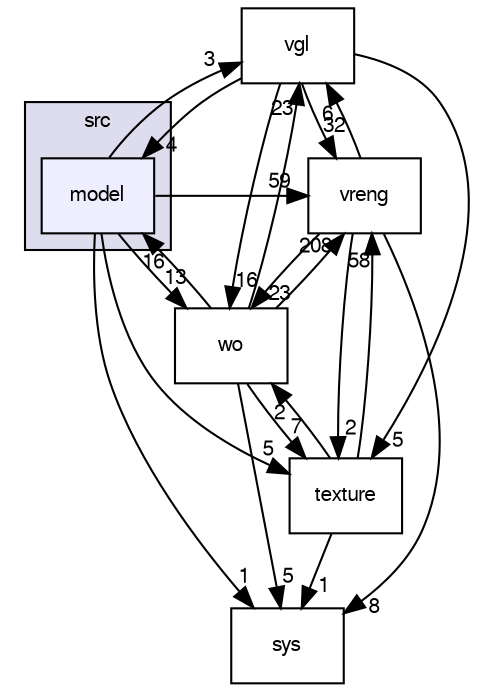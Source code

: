 digraph "src/model" {
  bgcolor=transparent;
  compound=true
  node [ fontsize="10", fontname="FreeSans"];
  edge [ labelfontsize="10", labelfontname="FreeSans"];
  subgraph clusterdir_68267d1309a1af8e8297ef4c3efbcdba {
    graph [ bgcolor="#ddddee", pencolor="black", label="src" fontname="FreeSans", fontsize="10", URL="dir_68267d1309a1af8e8297ef4c3efbcdba.html"]
  dir_5dd65160827af56e6353642206b80129 [shape=box, label="model", style="filled", fillcolor="#eeeeff", pencolor="black", URL="dir_5dd65160827af56e6353642206b80129.html"];
  }
  dir_981903f3ab163177d388991b4cc95d9c [shape=box label="vgl" URL="dir_981903f3ab163177d388991b4cc95d9c.html"];
  dir_1b06458bf0f41679338c4289b4a98da3 [shape=box label="vreng" URL="dir_1b06458bf0f41679338c4289b4a98da3.html"];
  dir_546d7bebc886ddb13a4b826ba4e34140 [shape=box label="wo" URL="dir_546d7bebc886ddb13a4b826ba4e34140.html"];
  dir_f755b17fc2f3d787cb698f89a7b53965 [shape=box label="texture" URL="dir_f755b17fc2f3d787cb698f89a7b53965.html"];
  dir_220d2bd384b446346a1cdcf02b1b2295 [shape=box label="sys" URL="dir_220d2bd384b446346a1cdcf02b1b2295.html"];
  dir_981903f3ab163177d388991b4cc95d9c->dir_1b06458bf0f41679338c4289b4a98da3 [headlabel="32", labeldistance=1.5 headhref="dir_000008_000010.html"];
  dir_981903f3ab163177d388991b4cc95d9c->dir_5dd65160827af56e6353642206b80129 [headlabel="4", labeldistance=1.5 headhref="dir_000008_000004.html"];
  dir_981903f3ab163177d388991b4cc95d9c->dir_546d7bebc886ddb13a4b826ba4e34140 [headlabel="16", labeldistance=1.5 headhref="dir_000008_000011.html"];
  dir_981903f3ab163177d388991b4cc95d9c->dir_f755b17fc2f3d787cb698f89a7b53965 [headlabel="5", labeldistance=1.5 headhref="dir_000008_000007.html"];
  dir_1b06458bf0f41679338c4289b4a98da3->dir_981903f3ab163177d388991b4cc95d9c [headlabel="6", labeldistance=1.5 headhref="dir_000010_000008.html"];
  dir_1b06458bf0f41679338c4289b4a98da3->dir_546d7bebc886ddb13a4b826ba4e34140 [headlabel="23", labeldistance=1.5 headhref="dir_000010_000011.html"];
  dir_1b06458bf0f41679338c4289b4a98da3->dir_f755b17fc2f3d787cb698f89a7b53965 [headlabel="2", labeldistance=1.5 headhref="dir_000010_000007.html"];
  dir_1b06458bf0f41679338c4289b4a98da3->dir_220d2bd384b446346a1cdcf02b1b2295 [headlabel="8", labeldistance=1.5 headhref="dir_000010_000006.html"];
  dir_5dd65160827af56e6353642206b80129->dir_981903f3ab163177d388991b4cc95d9c [headlabel="3", labeldistance=1.5 headhref="dir_000004_000008.html"];
  dir_5dd65160827af56e6353642206b80129->dir_1b06458bf0f41679338c4289b4a98da3 [headlabel="59", labeldistance=1.5 headhref="dir_000004_000010.html"];
  dir_5dd65160827af56e6353642206b80129->dir_546d7bebc886ddb13a4b826ba4e34140 [headlabel="13", labeldistance=1.5 headhref="dir_000004_000011.html"];
  dir_5dd65160827af56e6353642206b80129->dir_f755b17fc2f3d787cb698f89a7b53965 [headlabel="5", labeldistance=1.5 headhref="dir_000004_000007.html"];
  dir_5dd65160827af56e6353642206b80129->dir_220d2bd384b446346a1cdcf02b1b2295 [headlabel="1", labeldistance=1.5 headhref="dir_000004_000006.html"];
  dir_546d7bebc886ddb13a4b826ba4e34140->dir_981903f3ab163177d388991b4cc95d9c [headlabel="23", labeldistance=1.5 headhref="dir_000011_000008.html"];
  dir_546d7bebc886ddb13a4b826ba4e34140->dir_1b06458bf0f41679338c4289b4a98da3 [headlabel="208", labeldistance=1.5 headhref="dir_000011_000010.html"];
  dir_546d7bebc886ddb13a4b826ba4e34140->dir_5dd65160827af56e6353642206b80129 [headlabel="16", labeldistance=1.5 headhref="dir_000011_000004.html"];
  dir_546d7bebc886ddb13a4b826ba4e34140->dir_f755b17fc2f3d787cb698f89a7b53965 [headlabel="7", labeldistance=1.5 headhref="dir_000011_000007.html"];
  dir_546d7bebc886ddb13a4b826ba4e34140->dir_220d2bd384b446346a1cdcf02b1b2295 [headlabel="5", labeldistance=1.5 headhref="dir_000011_000006.html"];
  dir_f755b17fc2f3d787cb698f89a7b53965->dir_1b06458bf0f41679338c4289b4a98da3 [headlabel="58", labeldistance=1.5 headhref="dir_000007_000010.html"];
  dir_f755b17fc2f3d787cb698f89a7b53965->dir_546d7bebc886ddb13a4b826ba4e34140 [headlabel="2", labeldistance=1.5 headhref="dir_000007_000011.html"];
  dir_f755b17fc2f3d787cb698f89a7b53965->dir_220d2bd384b446346a1cdcf02b1b2295 [headlabel="1", labeldistance=1.5 headhref="dir_000007_000006.html"];
}
